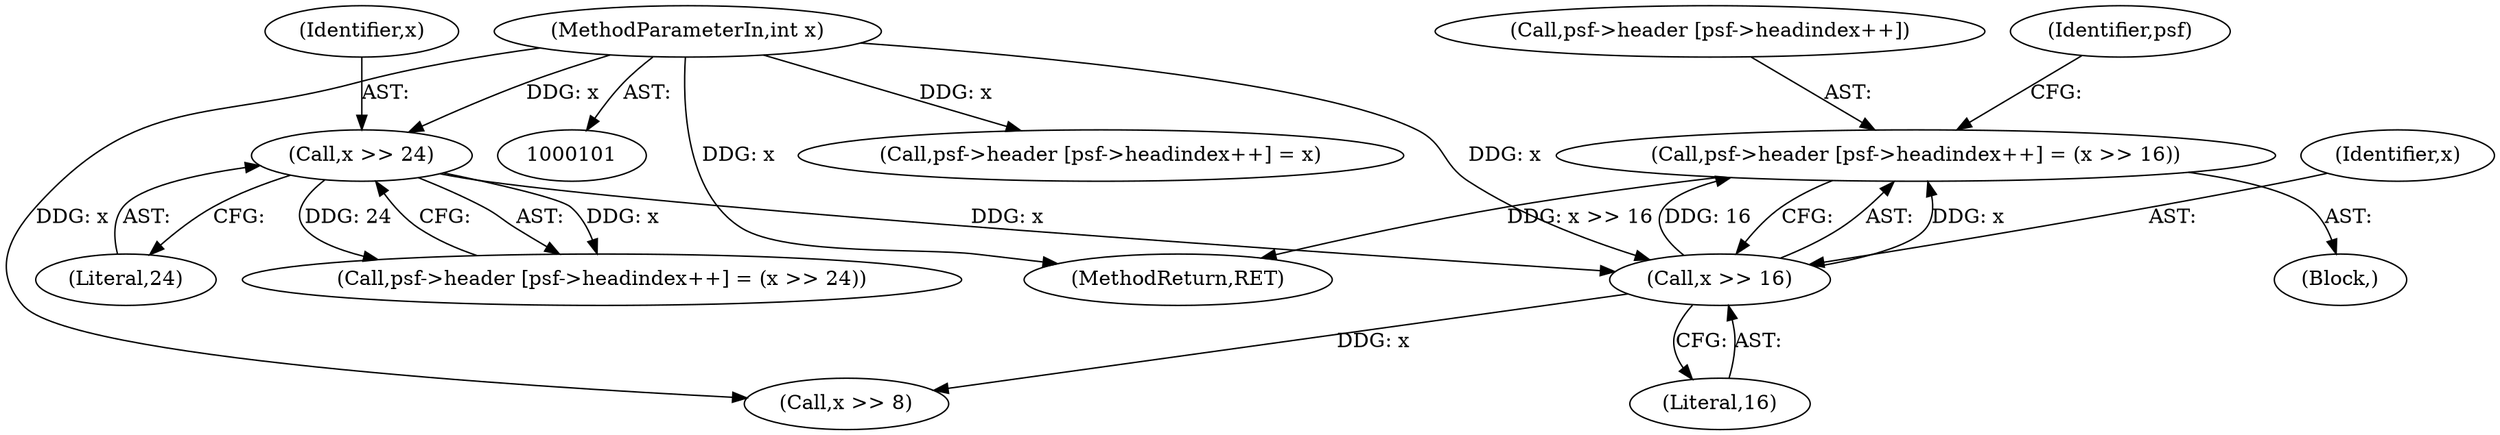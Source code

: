 digraph "1_libsndfile_708e996c87c5fae77b104ccfeb8f6db784c32074_3@array" {
"1000129" [label="(Call,psf->header [psf->headindex++] = (x >> 16))"];
"1000138" [label="(Call,x >> 16)"];
"1000126" [label="(Call,x >> 24)"];
"1000103" [label="(MethodParameterIn,int x)"];
"1000139" [label="(Identifier,x)"];
"1000153" [label="(Call,psf->header [psf->headindex++] = x)"];
"1000163" [label="(MethodReturn,RET)"];
"1000116" [label="(Block,)"];
"1000129" [label="(Call,psf->header [psf->headindex++] = (x >> 16))"];
"1000103" [label="(MethodParameterIn,int x)"];
"1000126" [label="(Call,x >> 24)"];
"1000138" [label="(Call,x >> 16)"];
"1000128" [label="(Literal,24)"];
"1000127" [label="(Identifier,x)"];
"1000144" [label="(Identifier,psf)"];
"1000150" [label="(Call,x >> 8)"];
"1000140" [label="(Literal,16)"];
"1000130" [label="(Call,psf->header [psf->headindex++])"];
"1000117" [label="(Call,psf->header [psf->headindex++] = (x >> 24))"];
"1000129" -> "1000116"  [label="AST: "];
"1000129" -> "1000138"  [label="CFG: "];
"1000130" -> "1000129"  [label="AST: "];
"1000138" -> "1000129"  [label="AST: "];
"1000144" -> "1000129"  [label="CFG: "];
"1000129" -> "1000163"  [label="DDG: x >> 16"];
"1000138" -> "1000129"  [label="DDG: x"];
"1000138" -> "1000129"  [label="DDG: 16"];
"1000138" -> "1000140"  [label="CFG: "];
"1000139" -> "1000138"  [label="AST: "];
"1000140" -> "1000138"  [label="AST: "];
"1000126" -> "1000138"  [label="DDG: x"];
"1000103" -> "1000138"  [label="DDG: x"];
"1000138" -> "1000150"  [label="DDG: x"];
"1000126" -> "1000117"  [label="AST: "];
"1000126" -> "1000128"  [label="CFG: "];
"1000127" -> "1000126"  [label="AST: "];
"1000128" -> "1000126"  [label="AST: "];
"1000117" -> "1000126"  [label="CFG: "];
"1000126" -> "1000117"  [label="DDG: x"];
"1000126" -> "1000117"  [label="DDG: 24"];
"1000103" -> "1000126"  [label="DDG: x"];
"1000103" -> "1000101"  [label="AST: "];
"1000103" -> "1000163"  [label="DDG: x"];
"1000103" -> "1000150"  [label="DDG: x"];
"1000103" -> "1000153"  [label="DDG: x"];
}
